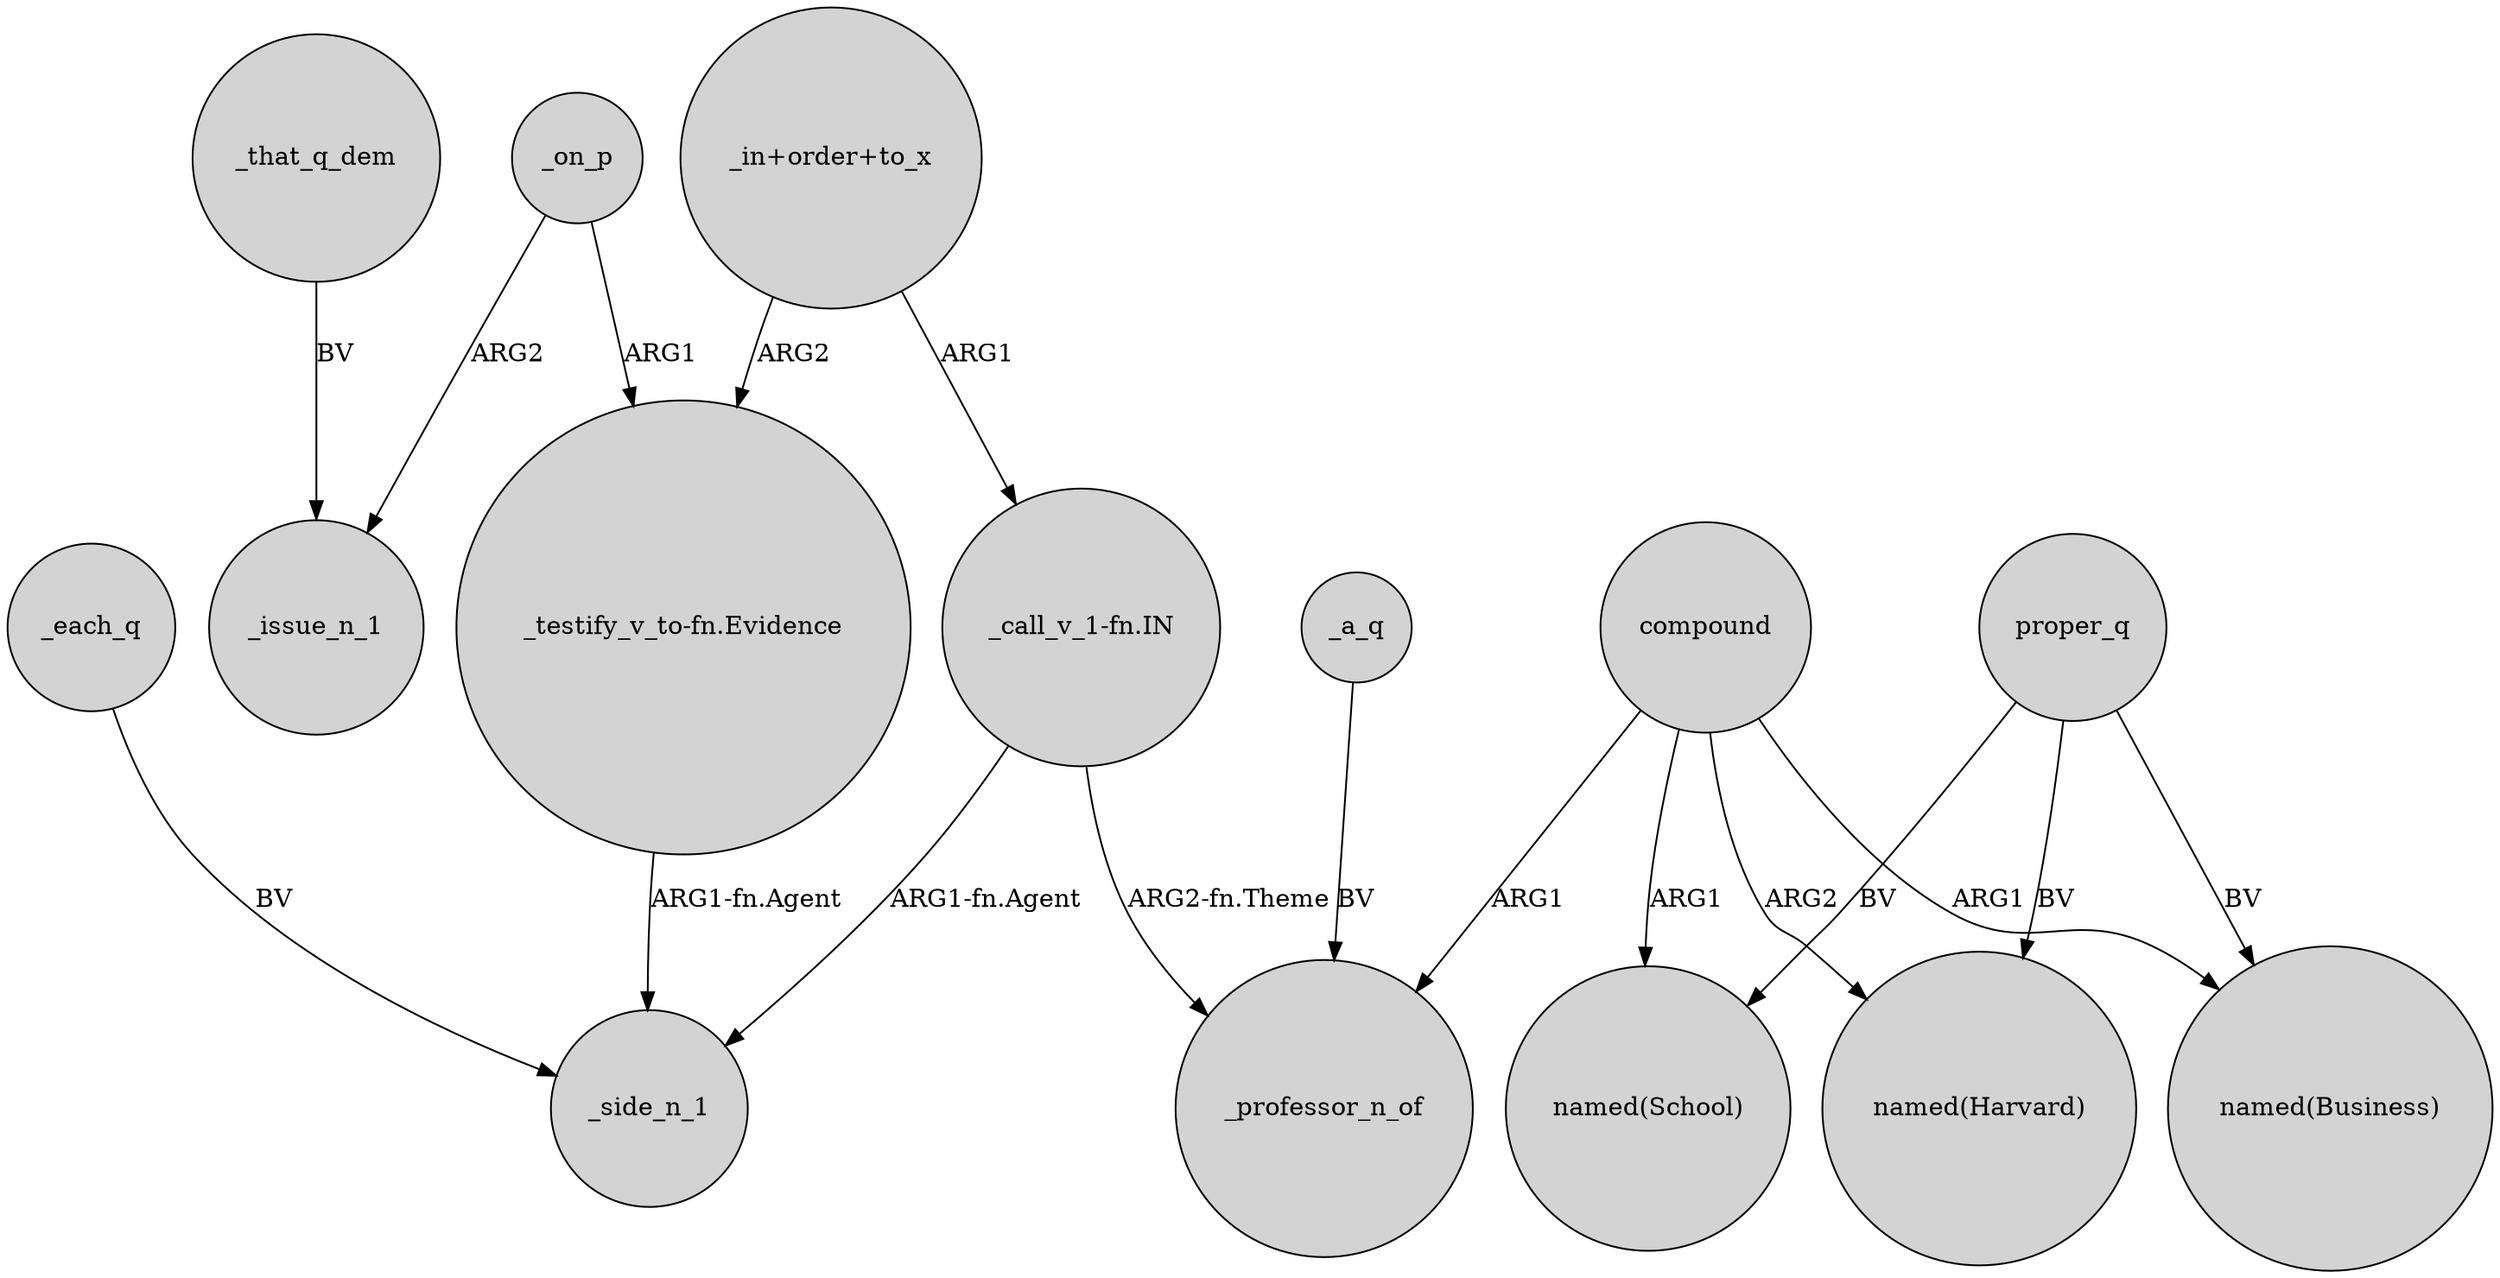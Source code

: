 digraph {
	node [shape=circle style=filled]
	_each_q -> _side_n_1 [label=BV]
	_on_p -> _issue_n_1 [label=ARG2]
	proper_q -> "named(School)" [label=BV]
	compound -> "named(School)" [label=ARG1]
	_that_q_dem -> _issue_n_1 [label=BV]
	compound -> _professor_n_of [label=ARG1]
	compound -> "named(Harvard)" [label=ARG2]
	"_testify_v_to-fn.Evidence" -> _side_n_1 [label="ARG1-fn.Agent"]
	proper_q -> "named(Business)" [label=BV]
	"_call_v_1-fn.IN" -> _side_n_1 [label="ARG1-fn.Agent"]
	proper_q -> "named(Harvard)" [label=BV]
	"_in+order+to_x" -> "_call_v_1-fn.IN" [label=ARG1]
	compound -> "named(Business)" [label=ARG1]
	"_in+order+to_x" -> "_testify_v_to-fn.Evidence" [label=ARG2]
	_on_p -> "_testify_v_to-fn.Evidence" [label=ARG1]
	_a_q -> _professor_n_of [label=BV]
	"_call_v_1-fn.IN" -> _professor_n_of [label="ARG2-fn.Theme"]
}
